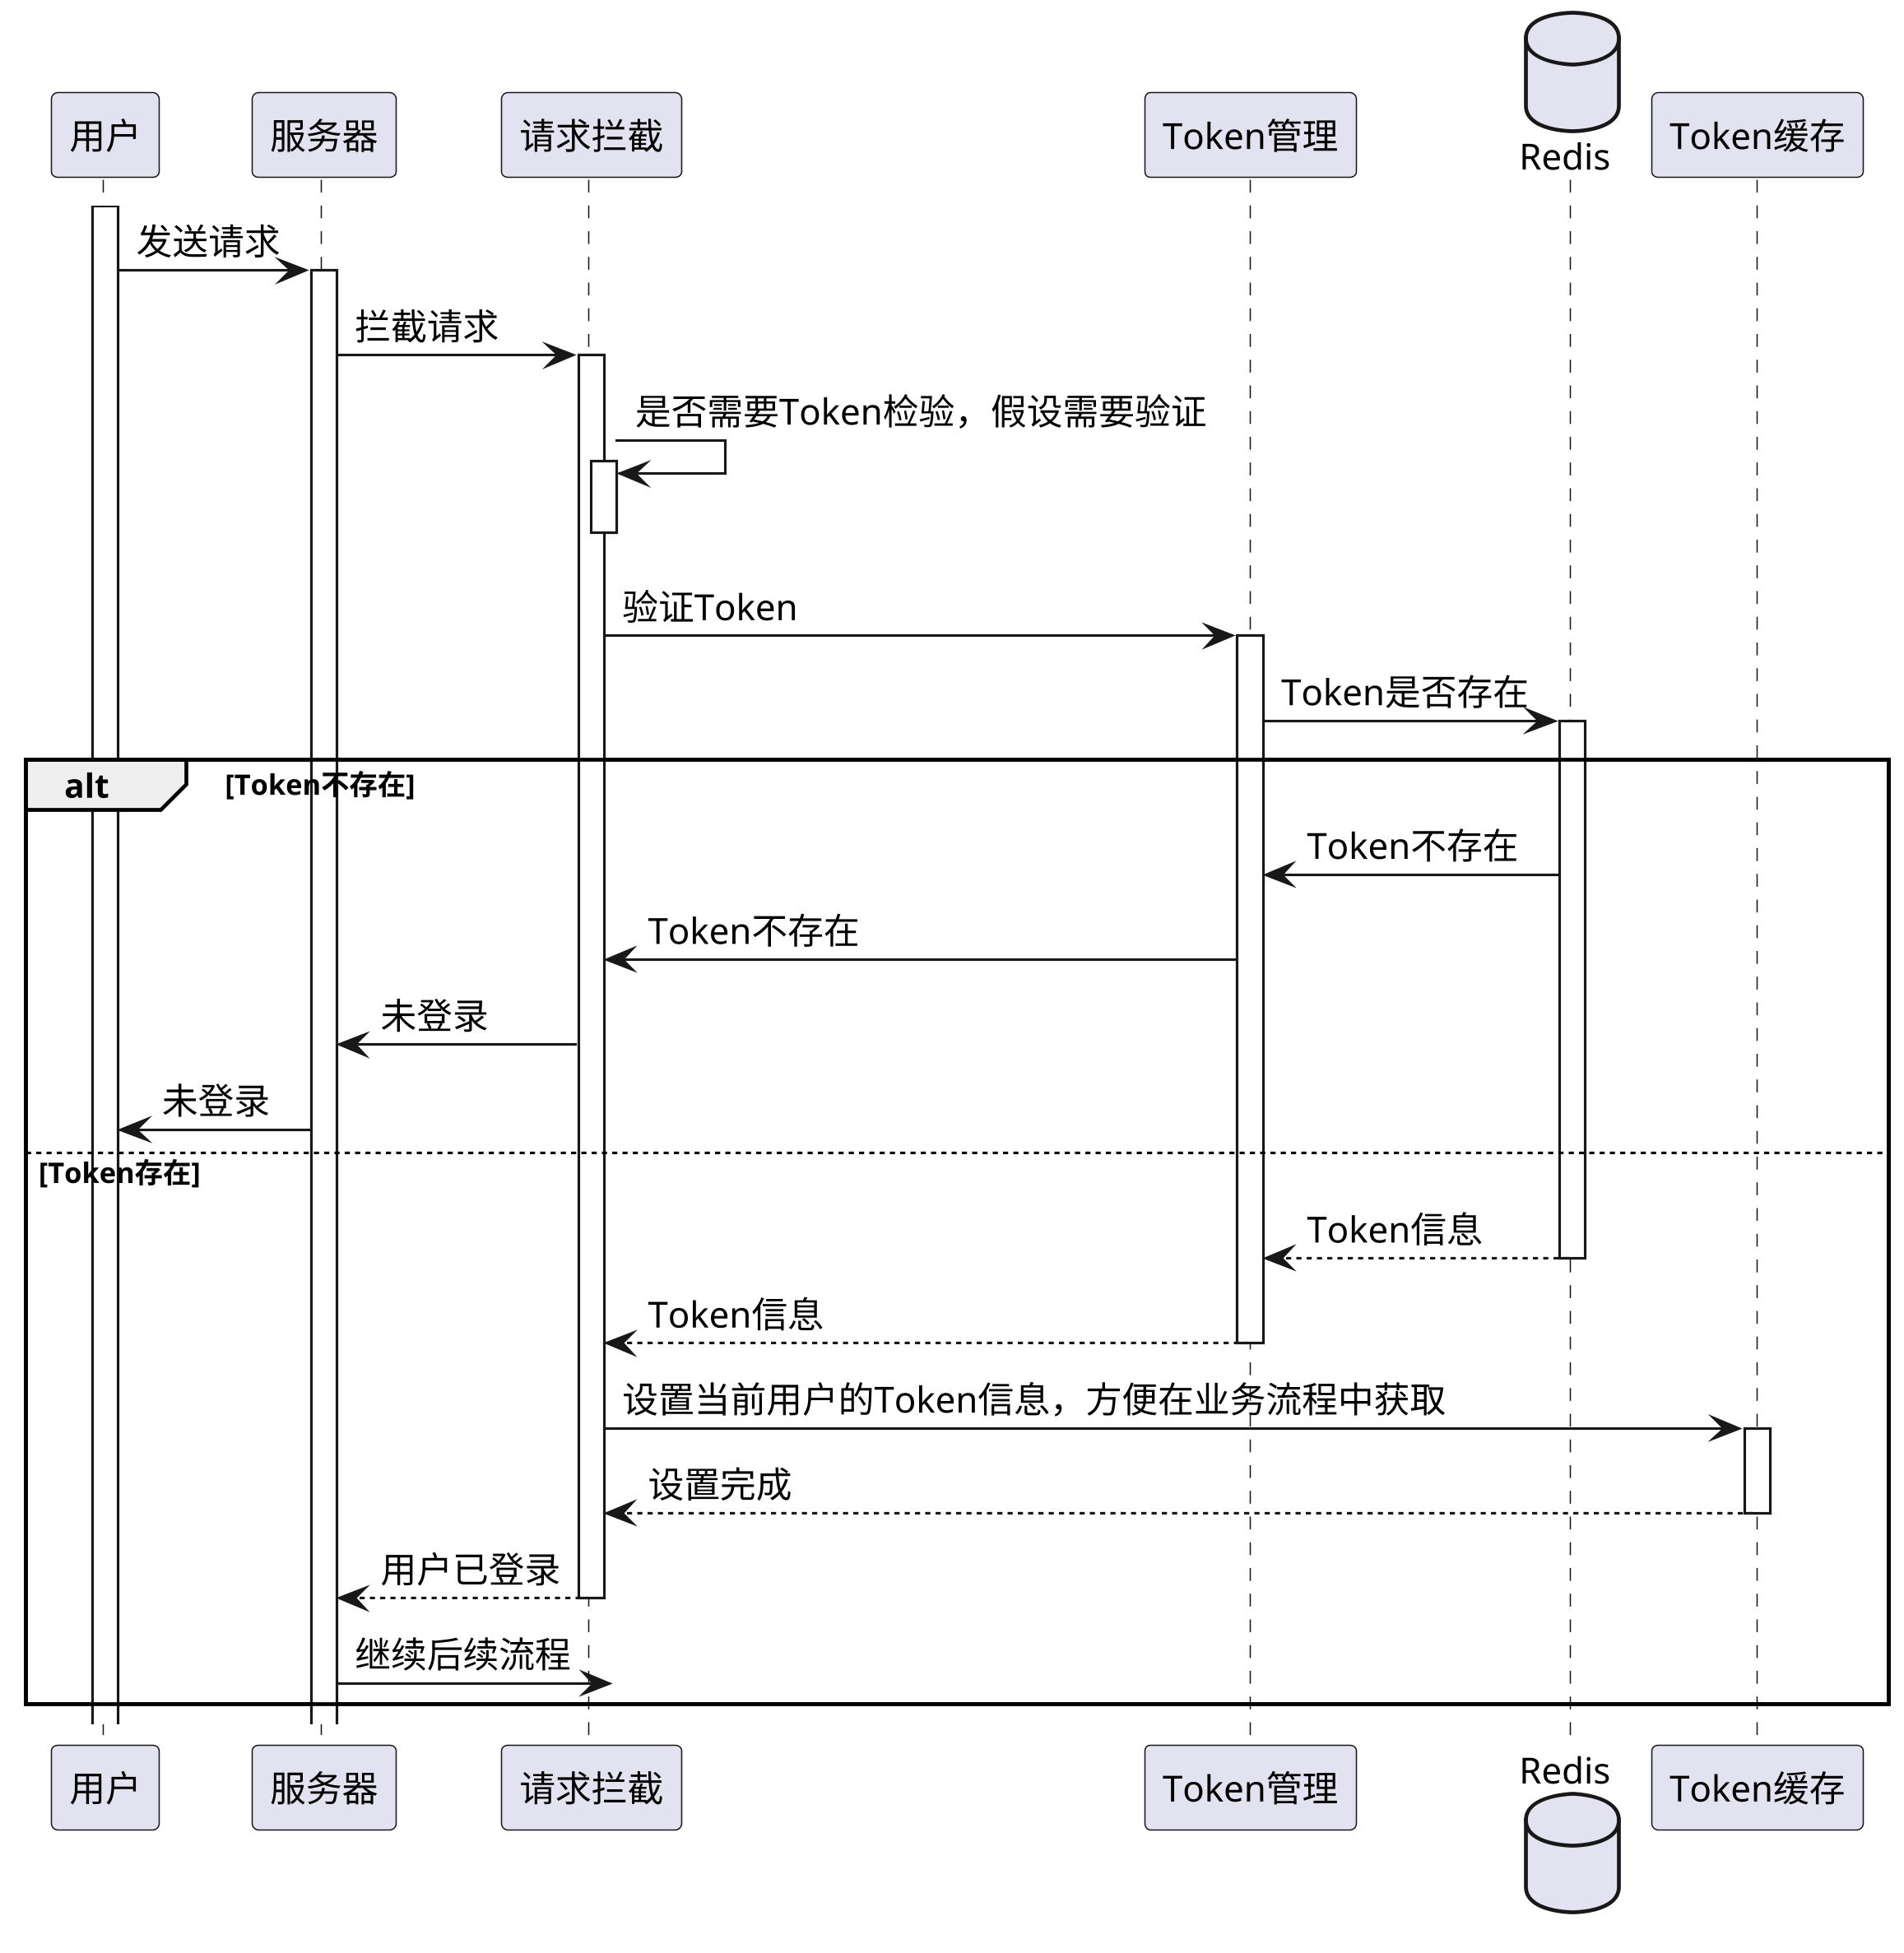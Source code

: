 @startuml
'https://plantuml.com/sequence-diagram
skinparam shadowing false
skinparam defaultFontName xfonts-wqy
skinparam defaultFontName times
skinparam dpi 300
skinparam activity  {
    DiamondFontSize 14
    ArrowFontSize 14
    FontSize 14
}

participant 用户 as User
participant 服务器 as Server
participant 请求拦截 as AOP
participant Token管理 as TokenService
database Redis
participant Token缓存 as CurUserTokenHolder

activate User
User -> Server ++: 发送请求
Server -> AOP ++: 拦截请求
AOP -> AOP ++--: 是否需要Token检验，假设需要验证
AOP -> TokenService ++: 验证Token
TokenService -> Redis++: Token是否存在
alt Token不存在
    TokenService <- Redis: Token不存在
    AOP <- TokenService : Token不存在
    Server <- AOP: 未登录
    User <- Server: 未登录
else Token存在
    return Token信息
    return Token信息
    AOP -> CurUserTokenHolder++: 设置当前用户的Token信息，方便在业务流程中获取
    return 设置完成
    return 用户已登录
    Server ->? :继续后续流程
end
@enduml